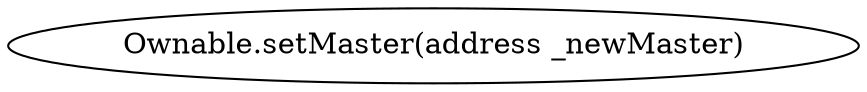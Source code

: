 digraph "" {
	graph [bb="0,0,342.74,36"];
	node [label="\N"];
	"Ownable.setMaster(address _newMaster)"	 [height=0.5,
		pos="171.37,18",
		width=4.7603];
}
digraph "" {
	graph [bb="0,0,342.74,36"];
	node [label="\N"];
	"Ownable.setMaster(address _newMaster)"	 [height=0.5,
		pos="171.37,18",
		width=4.7603];
}
digraph "" {
	graph [bb="0,0,342.74,36"];
	node [label="\N"];
	"Ownable.setMaster(address _newMaster)"	 [height=0.5,
		pos="171.37,18",
		width=4.7603];
}
